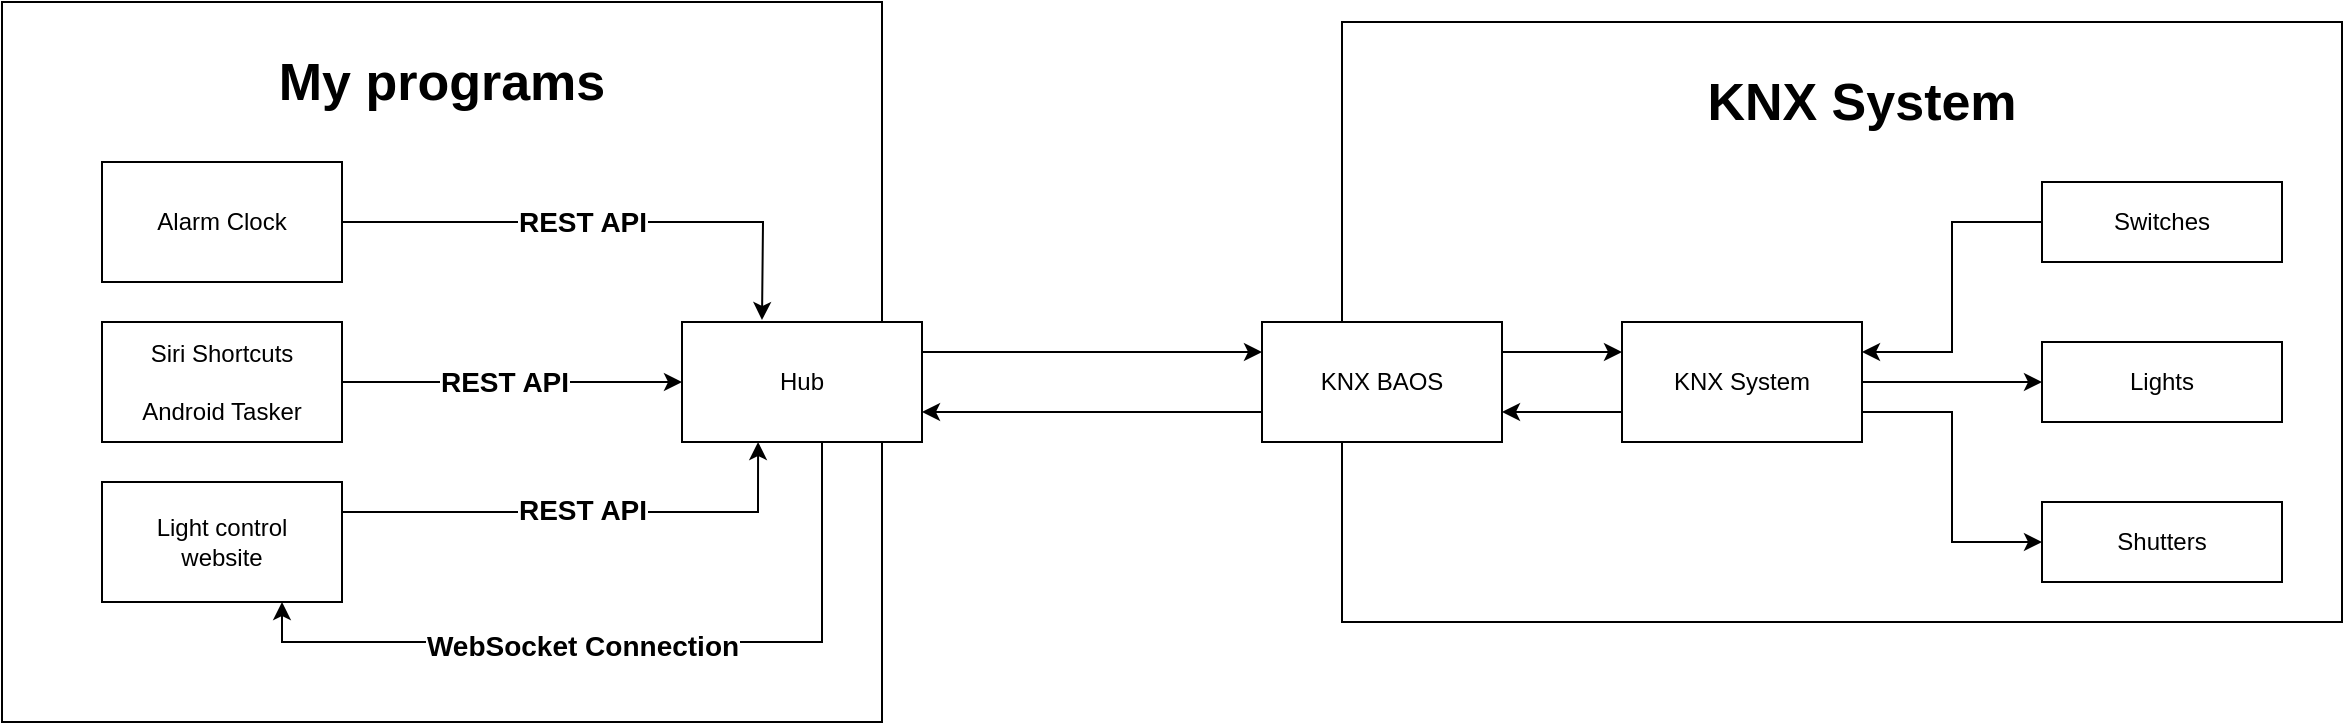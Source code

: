 <mxfile version="14.9.9" type="device"><diagram id="R2lEEEUBdFMjLlhIrx00" name="Page-1"><mxGraphModel dx="2272" dy="794" grid="1" gridSize="10" guides="1" tooltips="1" connect="1" arrows="1" fold="1" page="1" pageScale="1" pageWidth="850" pageHeight="1100" math="0" shadow="0" extFonts="Permanent Marker^https://fonts.googleapis.com/css?family=Permanent+Marker"><root><mxCell id="0"/><mxCell id="1" parent="0"/><mxCell id="bmKWqH1RqL2ckRQduW1V-15" value="" style="rounded=0;whiteSpace=wrap;html=1;" vertex="1" parent="1"><mxGeometry x="620" y="180" width="500" height="300" as="geometry"/></mxCell><mxCell id="bmKWqH1RqL2ckRQduW1V-4" style="edgeStyle=orthogonalEdgeStyle;rounded=0;orthogonalLoop=1;jettySize=auto;html=1;exitX=1;exitY=0.25;exitDx=0;exitDy=0;entryX=0;entryY=0.5;entryDx=0;entryDy=0;" edge="1" parent="1" source="bmKWqH1RqL2ckRQduW1V-1" target="bmKWqH1RqL2ckRQduW1V-2"><mxGeometry relative="1" as="geometry"><Array as="points"><mxPoint x="870" y="360"/></Array></mxGeometry></mxCell><mxCell id="bmKWqH1RqL2ckRQduW1V-5" style="edgeStyle=orthogonalEdgeStyle;rounded=0;orthogonalLoop=1;jettySize=auto;html=1;exitX=1;exitY=0.75;exitDx=0;exitDy=0;entryX=0;entryY=0.5;entryDx=0;entryDy=0;" edge="1" parent="1" source="bmKWqH1RqL2ckRQduW1V-1" target="bmKWqH1RqL2ckRQduW1V-3"><mxGeometry relative="1" as="geometry"/></mxCell><mxCell id="bmKWqH1RqL2ckRQduW1V-9" style="edgeStyle=orthogonalEdgeStyle;rounded=0;orthogonalLoop=1;jettySize=auto;html=1;exitX=0;exitY=0.75;exitDx=0;exitDy=0;entryX=1;entryY=0.75;entryDx=0;entryDy=0;" edge="1" parent="1" source="bmKWqH1RqL2ckRQduW1V-1" target="bmKWqH1RqL2ckRQduW1V-6"><mxGeometry relative="1" as="geometry"/></mxCell><mxCell id="bmKWqH1RqL2ckRQduW1V-1" value="KNX System" style="rounded=0;whiteSpace=wrap;html=1;" vertex="1" parent="1"><mxGeometry x="760" y="330" width="120" height="60" as="geometry"/></mxCell><mxCell id="bmKWqH1RqL2ckRQduW1V-2" value="Lights" style="rounded=0;whiteSpace=wrap;html=1;" vertex="1" parent="1"><mxGeometry x="970" y="340" width="120" height="40" as="geometry"/></mxCell><mxCell id="bmKWqH1RqL2ckRQduW1V-3" value="Shutters" style="rounded=0;whiteSpace=wrap;html=1;" vertex="1" parent="1"><mxGeometry x="970" y="420" width="120" height="40" as="geometry"/></mxCell><mxCell id="bmKWqH1RqL2ckRQduW1V-8" style="edgeStyle=orthogonalEdgeStyle;rounded=0;orthogonalLoop=1;jettySize=auto;html=1;exitX=1;exitY=0.25;exitDx=0;exitDy=0;entryX=0;entryY=0.25;entryDx=0;entryDy=0;" edge="1" parent="1" source="bmKWqH1RqL2ckRQduW1V-6" target="bmKWqH1RqL2ckRQduW1V-1"><mxGeometry relative="1" as="geometry"/></mxCell><mxCell id="bmKWqH1RqL2ckRQduW1V-14" style="edgeStyle=orthogonalEdgeStyle;rounded=0;orthogonalLoop=1;jettySize=auto;html=1;exitX=0;exitY=0.75;exitDx=0;exitDy=0;entryX=1;entryY=0.75;entryDx=0;entryDy=0;" edge="1" parent="1" source="bmKWqH1RqL2ckRQduW1V-6" target="bmKWqH1RqL2ckRQduW1V-12"><mxGeometry relative="1" as="geometry"/></mxCell><mxCell id="bmKWqH1RqL2ckRQduW1V-6" value="KNX BAOS" style="rounded=0;whiteSpace=wrap;html=1;" vertex="1" parent="1"><mxGeometry x="580" y="330" width="120" height="60" as="geometry"/></mxCell><mxCell id="bmKWqH1RqL2ckRQduW1V-11" style="edgeStyle=orthogonalEdgeStyle;rounded=0;orthogonalLoop=1;jettySize=auto;html=1;exitX=0;exitY=0.5;exitDx=0;exitDy=0;entryX=1;entryY=0.25;entryDx=0;entryDy=0;" edge="1" parent="1" source="bmKWqH1RqL2ckRQduW1V-10" target="bmKWqH1RqL2ckRQduW1V-1"><mxGeometry relative="1" as="geometry"/></mxCell><mxCell id="bmKWqH1RqL2ckRQduW1V-10" value="Switches" style="rounded=0;whiteSpace=wrap;html=1;" vertex="1" parent="1"><mxGeometry x="970" y="260" width="120" height="40" as="geometry"/></mxCell><mxCell id="bmKWqH1RqL2ckRQduW1V-13" style="edgeStyle=orthogonalEdgeStyle;rounded=0;orthogonalLoop=1;jettySize=auto;html=1;exitX=1;exitY=0.25;exitDx=0;exitDy=0;entryX=0;entryY=0.25;entryDx=0;entryDy=0;" edge="1" parent="1" source="bmKWqH1RqL2ckRQduW1V-12" target="bmKWqH1RqL2ckRQduW1V-6"><mxGeometry relative="1" as="geometry"/></mxCell><mxCell id="bmKWqH1RqL2ckRQduW1V-18" value="" style="rounded=0;whiteSpace=wrap;html=1;" vertex="1" parent="1"><mxGeometry x="-50" y="170" width="440" height="360" as="geometry"/></mxCell><mxCell id="bmKWqH1RqL2ckRQduW1V-31" style="edgeStyle=orthogonalEdgeStyle;rounded=0;orthogonalLoop=1;jettySize=auto;html=1;exitX=0.75;exitY=1;exitDx=0;exitDy=0;entryX=0.75;entryY=1;entryDx=0;entryDy=0;" edge="1" parent="1" source="bmKWqH1RqL2ckRQduW1V-12" target="bmKWqH1RqL2ckRQduW1V-20"><mxGeometry relative="1" as="geometry"><Array as="points"><mxPoint x="360" y="390"/><mxPoint x="360" y="490"/><mxPoint x="90" y="490"/></Array></mxGeometry></mxCell><mxCell id="bmKWqH1RqL2ckRQduW1V-32" value="&lt;font style=&quot;font-size: 14px&quot;&gt;WebSocket Connection&lt;/font&gt;" style="edgeLabel;html=1;align=center;verticalAlign=middle;resizable=0;points=[];fontStyle=1" vertex="1" connectable="0" parent="bmKWqH1RqL2ckRQduW1V-31"><mxGeometry x="0.449" y="2" relative="1" as="geometry"><mxPoint x="57" as="offset"/></mxGeometry></mxCell><mxCell id="bmKWqH1RqL2ckRQduW1V-12" value="Hub" style="rounded=0;whiteSpace=wrap;html=1;" vertex="1" parent="1"><mxGeometry x="290" y="330" width="120" height="60" as="geometry"/></mxCell><mxCell id="bmKWqH1RqL2ckRQduW1V-16" value="&lt;b&gt;&lt;font style=&quot;font-size: 26px&quot;&gt;KNX System&lt;/font&gt;&lt;/b&gt;" style="text;html=1;strokeColor=none;fillColor=none;align=center;verticalAlign=middle;whiteSpace=wrap;rounded=0;" vertex="1" parent="1"><mxGeometry x="770" y="210" width="220" height="20" as="geometry"/></mxCell><mxCell id="bmKWqH1RqL2ckRQduW1V-19" value="Alarm Clock" style="rounded=0;whiteSpace=wrap;html=1;" vertex="1" parent="1"><mxGeometry y="250" width="120" height="60" as="geometry"/></mxCell><mxCell id="bmKWqH1RqL2ckRQduW1V-24" style="edgeStyle=orthogonalEdgeStyle;rounded=0;orthogonalLoop=1;jettySize=auto;html=1;exitX=1;exitY=0.25;exitDx=0;exitDy=0;entryX=0.317;entryY=1;entryDx=0;entryDy=0;entryPerimeter=0;" edge="1" parent="1" source="bmKWqH1RqL2ckRQduW1V-20" target="bmKWqH1RqL2ckRQduW1V-12"><mxGeometry relative="1" as="geometry"/></mxCell><mxCell id="bmKWqH1RqL2ckRQduW1V-25" value="&lt;font style=&quot;font-size: 14px&quot;&gt;REST API&lt;/font&gt;" style="edgeLabel;html=1;align=center;verticalAlign=middle;resizable=0;points=[];fontStyle=1" vertex="1" connectable="0" parent="bmKWqH1RqL2ckRQduW1V-24"><mxGeometry x="-0.559" y="-1" relative="1" as="geometry"><mxPoint x="66" y="-2" as="offset"/></mxGeometry></mxCell><mxCell id="bmKWqH1RqL2ckRQduW1V-20" value="Light control&lt;br&gt;website" style="rounded=0;whiteSpace=wrap;html=1;" vertex="1" parent="1"><mxGeometry y="410" width="120" height="60" as="geometry"/></mxCell><mxCell id="bmKWqH1RqL2ckRQduW1V-21" value="Siri Shortcuts&lt;br&gt;&lt;br&gt;Android Tasker" style="rounded=0;whiteSpace=wrap;html=1;" vertex="1" parent="1"><mxGeometry y="330" width="120" height="60" as="geometry"/></mxCell><mxCell id="bmKWqH1RqL2ckRQduW1V-22" value="&lt;b&gt;&lt;font style=&quot;font-size: 26px&quot;&gt;My programs&lt;/font&gt;&lt;/b&gt;" style="text;html=1;strokeColor=none;fillColor=none;align=center;verticalAlign=middle;whiteSpace=wrap;rounded=0;" vertex="1" parent="1"><mxGeometry x="60" y="200" width="220" height="20" as="geometry"/></mxCell><mxCell id="bmKWqH1RqL2ckRQduW1V-26" style="edgeStyle=orthogonalEdgeStyle;rounded=0;orthogonalLoop=1;jettySize=auto;html=1;exitX=1;exitY=0.5;exitDx=0;exitDy=0;" edge="1" parent="1" source="bmKWqH1RqL2ckRQduW1V-19"><mxGeometry relative="1" as="geometry"><mxPoint x="130" y="295" as="sourcePoint"/><mxPoint x="330" y="329" as="targetPoint"/></mxGeometry></mxCell><mxCell id="bmKWqH1RqL2ckRQduW1V-27" value="&lt;font style=&quot;font-size: 14px&quot;&gt;REST API&lt;/font&gt;" style="edgeLabel;html=1;align=center;verticalAlign=middle;resizable=0;points=[];fontStyle=1" vertex="1" connectable="0" parent="bmKWqH1RqL2ckRQduW1V-26"><mxGeometry x="-0.559" y="-1" relative="1" as="geometry"><mxPoint x="63" y="-1" as="offset"/></mxGeometry></mxCell><mxCell id="bmKWqH1RqL2ckRQduW1V-29" style="edgeStyle=orthogonalEdgeStyle;rounded=0;orthogonalLoop=1;jettySize=auto;html=1;exitX=1;exitY=0.5;exitDx=0;exitDy=0;entryX=0;entryY=0.5;entryDx=0;entryDy=0;" edge="1" parent="1" source="bmKWqH1RqL2ckRQduW1V-21" target="bmKWqH1RqL2ckRQduW1V-12"><mxGeometry relative="1" as="geometry"><mxPoint x="140" y="475" as="sourcePoint"/><mxPoint x="370" y="410" as="targetPoint"/></mxGeometry></mxCell><mxCell id="bmKWqH1RqL2ckRQduW1V-30" value="&lt;font style=&quot;font-size: 14px&quot;&gt;REST API&lt;/font&gt;" style="edgeLabel;html=1;align=center;verticalAlign=middle;resizable=0;points=[];fontStyle=1" vertex="1" connectable="0" parent="bmKWqH1RqL2ckRQduW1V-29"><mxGeometry x="-0.559" y="-1" relative="1" as="geometry"><mxPoint x="43" y="-1" as="offset"/></mxGeometry></mxCell></root></mxGraphModel></diagram></mxfile>